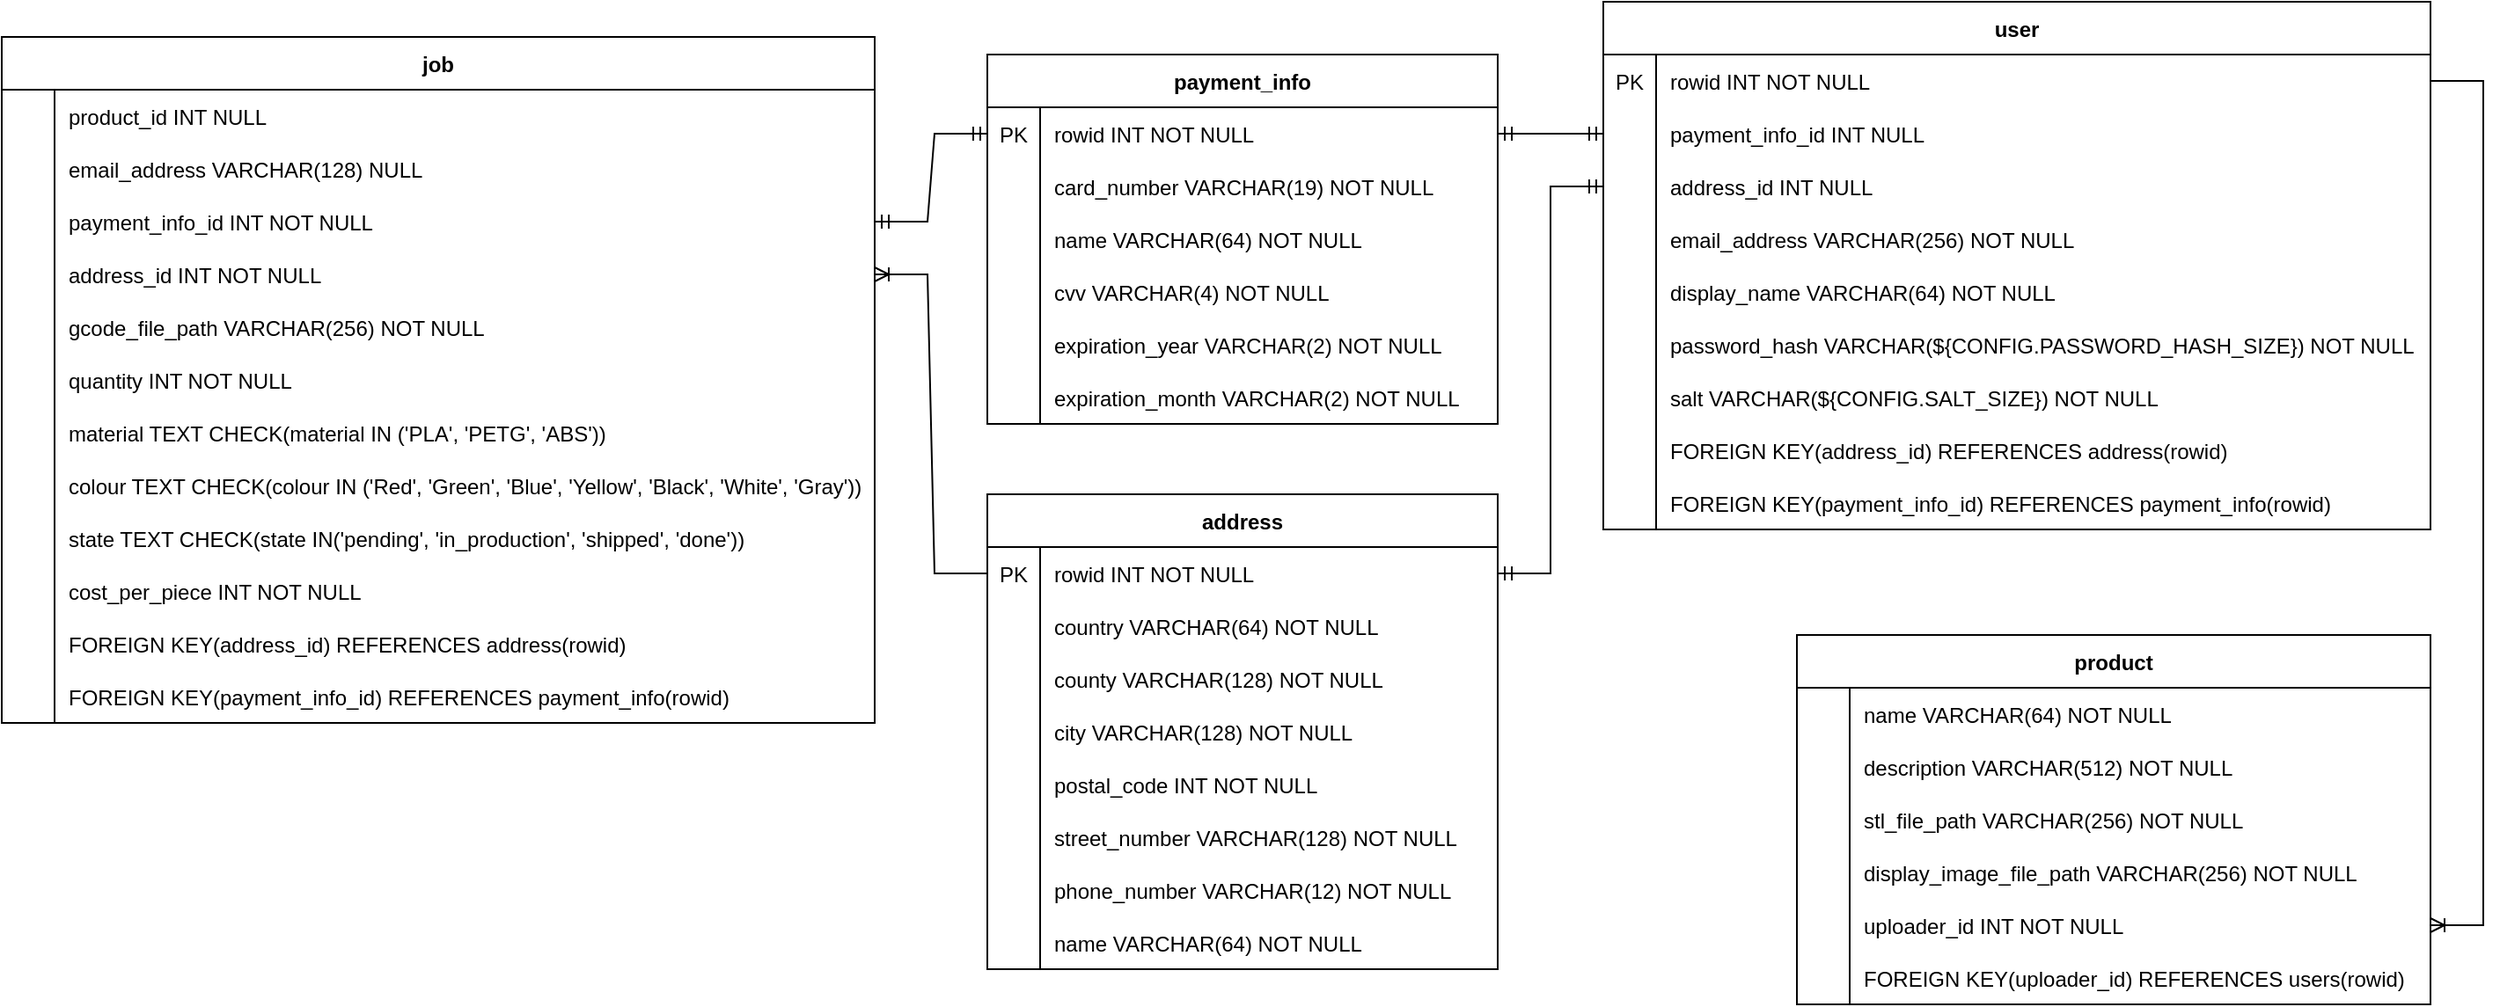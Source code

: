 <mxfile version="26.0.9">
  <diagram name="1 oldal" id="oyfIbU2hYzPGL2mr9Hoo">
    <mxGraphModel dx="2876" dy="1286" grid="1" gridSize="10" guides="1" tooltips="1" connect="1" arrows="1" fold="1" page="1" pageScale="1" pageWidth="827" pageHeight="1169" math="0" shadow="0">
      <root>
        <mxCell id="0" />
        <mxCell id="1" parent="0" />
        <mxCell id="06Ey875qlkuQHqhjMmRR-1" value="address" style="shape=table;startSize=30;container=1;collapsible=1;childLayout=tableLayout;fixedRows=1;rowLines=0;fontStyle=1;align=center;resizeLast=1;" vertex="1" parent="1">
          <mxGeometry x="390" y="640" width="290" height="270" as="geometry" />
        </mxCell>
        <mxCell id="06Ey875qlkuQHqhjMmRR-125" value="" style="shape=tableRow;horizontal=0;startSize=0;swimlaneHead=0;swimlaneBody=0;fillColor=none;collapsible=0;dropTarget=0;points=[[0,0.5],[1,0.5]];portConstraint=eastwest;strokeColor=inherit;top=0;left=0;right=0;bottom=0;" vertex="1" parent="06Ey875qlkuQHqhjMmRR-1">
          <mxGeometry y="30" width="290" height="30" as="geometry" />
        </mxCell>
        <mxCell id="06Ey875qlkuQHqhjMmRR-126" value="PK" style="shape=partialRectangle;overflow=hidden;connectable=0;fillColor=none;strokeColor=inherit;top=0;left=0;bottom=0;right=0;" vertex="1" parent="06Ey875qlkuQHqhjMmRR-125">
          <mxGeometry width="30" height="30" as="geometry">
            <mxRectangle width="30" height="30" as="alternateBounds" />
          </mxGeometry>
        </mxCell>
        <mxCell id="06Ey875qlkuQHqhjMmRR-127" value="rowid INT NOT NULL" style="shape=partialRectangle;overflow=hidden;connectable=0;fillColor=none;align=left;strokeColor=inherit;top=0;left=0;bottom=0;right=0;spacingLeft=6;" vertex="1" parent="06Ey875qlkuQHqhjMmRR-125">
          <mxGeometry x="30" width="260" height="30" as="geometry">
            <mxRectangle width="260" height="30" as="alternateBounds" />
          </mxGeometry>
        </mxCell>
        <mxCell id="06Ey875qlkuQHqhjMmRR-2" value="" style="shape=tableRow;horizontal=0;startSize=0;swimlaneHead=0;swimlaneBody=0;fillColor=none;collapsible=0;dropTarget=0;points=[[0,0.5],[1,0.5]];portConstraint=eastwest;strokeColor=inherit;top=0;left=0;right=0;bottom=0;" vertex="1" parent="06Ey875qlkuQHqhjMmRR-1">
          <mxGeometry y="60" width="290" height="30" as="geometry" />
        </mxCell>
        <mxCell id="06Ey875qlkuQHqhjMmRR-3" value="" style="shape=partialRectangle;overflow=hidden;connectable=0;fillColor=none;strokeColor=inherit;top=0;left=0;bottom=0;right=0;" vertex="1" parent="06Ey875qlkuQHqhjMmRR-2">
          <mxGeometry width="30" height="30" as="geometry">
            <mxRectangle width="30" height="30" as="alternateBounds" />
          </mxGeometry>
        </mxCell>
        <mxCell id="06Ey875qlkuQHqhjMmRR-4" value="country VARCHAR(64) NOT NULL" style="shape=partialRectangle;overflow=hidden;connectable=0;fillColor=none;align=left;strokeColor=inherit;top=0;left=0;bottom=0;right=0;spacingLeft=6;" vertex="1" parent="06Ey875qlkuQHqhjMmRR-2">
          <mxGeometry x="30" width="260" height="30" as="geometry">
            <mxRectangle width="260" height="30" as="alternateBounds" />
          </mxGeometry>
        </mxCell>
        <mxCell id="06Ey875qlkuQHqhjMmRR-5" value="" style="shape=tableRow;horizontal=0;startSize=0;swimlaneHead=0;swimlaneBody=0;fillColor=none;collapsible=0;dropTarget=0;points=[[0,0.5],[1,0.5]];portConstraint=eastwest;strokeColor=inherit;top=0;left=0;right=0;bottom=0;" vertex="1" parent="06Ey875qlkuQHqhjMmRR-1">
          <mxGeometry y="90" width="290" height="30" as="geometry" />
        </mxCell>
        <mxCell id="06Ey875qlkuQHqhjMmRR-6" value="" style="shape=partialRectangle;overflow=hidden;connectable=0;fillColor=none;strokeColor=inherit;top=0;left=0;bottom=0;right=0;" vertex="1" parent="06Ey875qlkuQHqhjMmRR-5">
          <mxGeometry width="30" height="30" as="geometry">
            <mxRectangle width="30" height="30" as="alternateBounds" />
          </mxGeometry>
        </mxCell>
        <mxCell id="06Ey875qlkuQHqhjMmRR-7" value="county VARCHAR(128) NOT NULL" style="shape=partialRectangle;overflow=hidden;connectable=0;fillColor=none;align=left;strokeColor=inherit;top=0;left=0;bottom=0;right=0;spacingLeft=6;" vertex="1" parent="06Ey875qlkuQHqhjMmRR-5">
          <mxGeometry x="30" width="260" height="30" as="geometry">
            <mxRectangle width="260" height="30" as="alternateBounds" />
          </mxGeometry>
        </mxCell>
        <mxCell id="06Ey875qlkuQHqhjMmRR-8" value="" style="shape=tableRow;horizontal=0;startSize=0;swimlaneHead=0;swimlaneBody=0;fillColor=none;collapsible=0;dropTarget=0;points=[[0,0.5],[1,0.5]];portConstraint=eastwest;strokeColor=inherit;top=0;left=0;right=0;bottom=0;" vertex="1" parent="06Ey875qlkuQHqhjMmRR-1">
          <mxGeometry y="120" width="290" height="30" as="geometry" />
        </mxCell>
        <mxCell id="06Ey875qlkuQHqhjMmRR-9" value="" style="shape=partialRectangle;overflow=hidden;connectable=0;fillColor=none;strokeColor=inherit;top=0;left=0;bottom=0;right=0;" vertex="1" parent="06Ey875qlkuQHqhjMmRR-8">
          <mxGeometry width="30" height="30" as="geometry">
            <mxRectangle width="30" height="30" as="alternateBounds" />
          </mxGeometry>
        </mxCell>
        <mxCell id="06Ey875qlkuQHqhjMmRR-10" value="city VARCHAR(128) NOT NULL" style="shape=partialRectangle;overflow=hidden;connectable=0;fillColor=none;align=left;strokeColor=inherit;top=0;left=0;bottom=0;right=0;spacingLeft=6;" vertex="1" parent="06Ey875qlkuQHqhjMmRR-8">
          <mxGeometry x="30" width="260" height="30" as="geometry">
            <mxRectangle width="260" height="30" as="alternateBounds" />
          </mxGeometry>
        </mxCell>
        <mxCell id="06Ey875qlkuQHqhjMmRR-11" value="" style="shape=tableRow;horizontal=0;startSize=0;swimlaneHead=0;swimlaneBody=0;fillColor=none;collapsible=0;dropTarget=0;points=[[0,0.5],[1,0.5]];portConstraint=eastwest;strokeColor=inherit;top=0;left=0;right=0;bottom=0;" vertex="1" parent="06Ey875qlkuQHqhjMmRR-1">
          <mxGeometry y="150" width="290" height="30" as="geometry" />
        </mxCell>
        <mxCell id="06Ey875qlkuQHqhjMmRR-12" value="" style="shape=partialRectangle;overflow=hidden;connectable=0;fillColor=none;strokeColor=inherit;top=0;left=0;bottom=0;right=0;" vertex="1" parent="06Ey875qlkuQHqhjMmRR-11">
          <mxGeometry width="30" height="30" as="geometry">
            <mxRectangle width="30" height="30" as="alternateBounds" />
          </mxGeometry>
        </mxCell>
        <mxCell id="06Ey875qlkuQHqhjMmRR-13" value="postal_code INT NOT NULL" style="shape=partialRectangle;overflow=hidden;connectable=0;fillColor=none;align=left;strokeColor=inherit;top=0;left=0;bottom=0;right=0;spacingLeft=6;" vertex="1" parent="06Ey875qlkuQHqhjMmRR-11">
          <mxGeometry x="30" width="260" height="30" as="geometry">
            <mxRectangle width="260" height="30" as="alternateBounds" />
          </mxGeometry>
        </mxCell>
        <mxCell id="06Ey875qlkuQHqhjMmRR-14" value="" style="shape=tableRow;horizontal=0;startSize=0;swimlaneHead=0;swimlaneBody=0;fillColor=none;collapsible=0;dropTarget=0;points=[[0,0.5],[1,0.5]];portConstraint=eastwest;strokeColor=inherit;top=0;left=0;right=0;bottom=0;" vertex="1" parent="06Ey875qlkuQHqhjMmRR-1">
          <mxGeometry y="180" width="290" height="30" as="geometry" />
        </mxCell>
        <mxCell id="06Ey875qlkuQHqhjMmRR-15" value="" style="shape=partialRectangle;overflow=hidden;connectable=0;fillColor=none;strokeColor=inherit;top=0;left=0;bottom=0;right=0;" vertex="1" parent="06Ey875qlkuQHqhjMmRR-14">
          <mxGeometry width="30" height="30" as="geometry">
            <mxRectangle width="30" height="30" as="alternateBounds" />
          </mxGeometry>
        </mxCell>
        <mxCell id="06Ey875qlkuQHqhjMmRR-16" value="street_number VARCHAR(128) NOT NULL" style="shape=partialRectangle;overflow=hidden;connectable=0;fillColor=none;align=left;strokeColor=inherit;top=0;left=0;bottom=0;right=0;spacingLeft=6;" vertex="1" parent="06Ey875qlkuQHqhjMmRR-14">
          <mxGeometry x="30" width="260" height="30" as="geometry">
            <mxRectangle width="260" height="30" as="alternateBounds" />
          </mxGeometry>
        </mxCell>
        <mxCell id="06Ey875qlkuQHqhjMmRR-17" value="" style="shape=tableRow;horizontal=0;startSize=0;swimlaneHead=0;swimlaneBody=0;fillColor=none;collapsible=0;dropTarget=0;points=[[0,0.5],[1,0.5]];portConstraint=eastwest;strokeColor=inherit;top=0;left=0;right=0;bottom=0;" vertex="1" parent="06Ey875qlkuQHqhjMmRR-1">
          <mxGeometry y="210" width="290" height="30" as="geometry" />
        </mxCell>
        <mxCell id="06Ey875qlkuQHqhjMmRR-18" value="" style="shape=partialRectangle;overflow=hidden;connectable=0;fillColor=none;strokeColor=inherit;top=0;left=0;bottom=0;right=0;" vertex="1" parent="06Ey875qlkuQHqhjMmRR-17">
          <mxGeometry width="30" height="30" as="geometry">
            <mxRectangle width="30" height="30" as="alternateBounds" />
          </mxGeometry>
        </mxCell>
        <mxCell id="06Ey875qlkuQHqhjMmRR-19" value="phone_number VARCHAR(12) NOT NULL" style="shape=partialRectangle;overflow=hidden;connectable=0;fillColor=none;align=left;strokeColor=inherit;top=0;left=0;bottom=0;right=0;spacingLeft=6;" vertex="1" parent="06Ey875qlkuQHqhjMmRR-17">
          <mxGeometry x="30" width="260" height="30" as="geometry">
            <mxRectangle width="260" height="30" as="alternateBounds" />
          </mxGeometry>
        </mxCell>
        <mxCell id="06Ey875qlkuQHqhjMmRR-20" value="" style="shape=tableRow;horizontal=0;startSize=0;swimlaneHead=0;swimlaneBody=0;fillColor=none;collapsible=0;dropTarget=0;points=[[0,0.5],[1,0.5]];portConstraint=eastwest;strokeColor=inherit;top=0;left=0;right=0;bottom=0;" vertex="1" parent="06Ey875qlkuQHqhjMmRR-1">
          <mxGeometry y="240" width="290" height="30" as="geometry" />
        </mxCell>
        <mxCell id="06Ey875qlkuQHqhjMmRR-21" value="" style="shape=partialRectangle;overflow=hidden;connectable=0;fillColor=none;strokeColor=inherit;top=0;left=0;bottom=0;right=0;" vertex="1" parent="06Ey875qlkuQHqhjMmRR-20">
          <mxGeometry width="30" height="30" as="geometry">
            <mxRectangle width="30" height="30" as="alternateBounds" />
          </mxGeometry>
        </mxCell>
        <mxCell id="06Ey875qlkuQHqhjMmRR-22" value="name VARCHAR(64) NOT NULL" style="shape=partialRectangle;overflow=hidden;connectable=0;fillColor=none;align=left;strokeColor=inherit;top=0;left=0;bottom=0;right=0;spacingLeft=6;" vertex="1" parent="06Ey875qlkuQHqhjMmRR-20">
          <mxGeometry x="30" width="260" height="30" as="geometry">
            <mxRectangle width="260" height="30" as="alternateBounds" />
          </mxGeometry>
        </mxCell>
        <mxCell id="06Ey875qlkuQHqhjMmRR-23" value="payment_info" style="shape=table;startSize=30;container=1;collapsible=1;childLayout=tableLayout;fixedRows=1;rowLines=0;fontStyle=1;align=center;resizeLast=1;" vertex="1" parent="1">
          <mxGeometry x="390" y="390" width="290" height="210" as="geometry" />
        </mxCell>
        <mxCell id="06Ey875qlkuQHqhjMmRR-131" value="" style="shape=tableRow;horizontal=0;startSize=0;swimlaneHead=0;swimlaneBody=0;fillColor=none;collapsible=0;dropTarget=0;points=[[0,0.5],[1,0.5]];portConstraint=eastwest;strokeColor=inherit;top=0;left=0;right=0;bottom=0;" vertex="1" parent="06Ey875qlkuQHqhjMmRR-23">
          <mxGeometry y="30" width="290" height="30" as="geometry" />
        </mxCell>
        <mxCell id="06Ey875qlkuQHqhjMmRR-132" value="PK" style="shape=partialRectangle;overflow=hidden;connectable=0;fillColor=none;strokeColor=inherit;top=0;left=0;bottom=0;right=0;" vertex="1" parent="06Ey875qlkuQHqhjMmRR-131">
          <mxGeometry width="30" height="30" as="geometry">
            <mxRectangle width="30" height="30" as="alternateBounds" />
          </mxGeometry>
        </mxCell>
        <mxCell id="06Ey875qlkuQHqhjMmRR-133" value="rowid INT NOT NULL" style="shape=partialRectangle;overflow=hidden;connectable=0;fillColor=none;align=left;strokeColor=inherit;top=0;left=0;bottom=0;right=0;spacingLeft=6;" vertex="1" parent="06Ey875qlkuQHqhjMmRR-131">
          <mxGeometry x="30" width="260" height="30" as="geometry">
            <mxRectangle width="260" height="30" as="alternateBounds" />
          </mxGeometry>
        </mxCell>
        <mxCell id="06Ey875qlkuQHqhjMmRR-24" value="" style="shape=tableRow;horizontal=0;startSize=0;swimlaneHead=0;swimlaneBody=0;fillColor=none;collapsible=0;dropTarget=0;points=[[0,0.5],[1,0.5]];portConstraint=eastwest;strokeColor=inherit;top=0;left=0;right=0;bottom=0;" vertex="1" parent="06Ey875qlkuQHqhjMmRR-23">
          <mxGeometry y="60" width="290" height="30" as="geometry" />
        </mxCell>
        <mxCell id="06Ey875qlkuQHqhjMmRR-25" value="" style="shape=partialRectangle;overflow=hidden;connectable=0;fillColor=none;strokeColor=inherit;top=0;left=0;bottom=0;right=0;" vertex="1" parent="06Ey875qlkuQHqhjMmRR-24">
          <mxGeometry width="30" height="30" as="geometry">
            <mxRectangle width="30" height="30" as="alternateBounds" />
          </mxGeometry>
        </mxCell>
        <mxCell id="06Ey875qlkuQHqhjMmRR-26" value="card_number VARCHAR(19) NOT NULL" style="shape=partialRectangle;overflow=hidden;connectable=0;fillColor=none;align=left;strokeColor=inherit;top=0;left=0;bottom=0;right=0;spacingLeft=6;" vertex="1" parent="06Ey875qlkuQHqhjMmRR-24">
          <mxGeometry x="30" width="260" height="30" as="geometry">
            <mxRectangle width="260" height="30" as="alternateBounds" />
          </mxGeometry>
        </mxCell>
        <mxCell id="06Ey875qlkuQHqhjMmRR-27" value="" style="shape=tableRow;horizontal=0;startSize=0;swimlaneHead=0;swimlaneBody=0;fillColor=none;collapsible=0;dropTarget=0;points=[[0,0.5],[1,0.5]];portConstraint=eastwest;strokeColor=inherit;top=0;left=0;right=0;bottom=0;" vertex="1" parent="06Ey875qlkuQHqhjMmRR-23">
          <mxGeometry y="90" width="290" height="30" as="geometry" />
        </mxCell>
        <mxCell id="06Ey875qlkuQHqhjMmRR-28" value="" style="shape=partialRectangle;overflow=hidden;connectable=0;fillColor=none;strokeColor=inherit;top=0;left=0;bottom=0;right=0;" vertex="1" parent="06Ey875qlkuQHqhjMmRR-27">
          <mxGeometry width="30" height="30" as="geometry">
            <mxRectangle width="30" height="30" as="alternateBounds" />
          </mxGeometry>
        </mxCell>
        <mxCell id="06Ey875qlkuQHqhjMmRR-29" value="name VARCHAR(64) NOT NULL" style="shape=partialRectangle;overflow=hidden;connectable=0;fillColor=none;align=left;strokeColor=inherit;top=0;left=0;bottom=0;right=0;spacingLeft=6;" vertex="1" parent="06Ey875qlkuQHqhjMmRR-27">
          <mxGeometry x="30" width="260" height="30" as="geometry">
            <mxRectangle width="260" height="30" as="alternateBounds" />
          </mxGeometry>
        </mxCell>
        <mxCell id="06Ey875qlkuQHqhjMmRR-30" value="" style="shape=tableRow;horizontal=0;startSize=0;swimlaneHead=0;swimlaneBody=0;fillColor=none;collapsible=0;dropTarget=0;points=[[0,0.5],[1,0.5]];portConstraint=eastwest;strokeColor=inherit;top=0;left=0;right=0;bottom=0;" vertex="1" parent="06Ey875qlkuQHqhjMmRR-23">
          <mxGeometry y="120" width="290" height="30" as="geometry" />
        </mxCell>
        <mxCell id="06Ey875qlkuQHqhjMmRR-31" value="" style="shape=partialRectangle;overflow=hidden;connectable=0;fillColor=none;strokeColor=inherit;top=0;left=0;bottom=0;right=0;" vertex="1" parent="06Ey875qlkuQHqhjMmRR-30">
          <mxGeometry width="30" height="30" as="geometry">
            <mxRectangle width="30" height="30" as="alternateBounds" />
          </mxGeometry>
        </mxCell>
        <mxCell id="06Ey875qlkuQHqhjMmRR-32" value="cvv VARCHAR(4) NOT NULL" style="shape=partialRectangle;overflow=hidden;connectable=0;fillColor=none;align=left;strokeColor=inherit;top=0;left=0;bottom=0;right=0;spacingLeft=6;" vertex="1" parent="06Ey875qlkuQHqhjMmRR-30">
          <mxGeometry x="30" width="260" height="30" as="geometry">
            <mxRectangle width="260" height="30" as="alternateBounds" />
          </mxGeometry>
        </mxCell>
        <mxCell id="06Ey875qlkuQHqhjMmRR-33" value="" style="shape=tableRow;horizontal=0;startSize=0;swimlaneHead=0;swimlaneBody=0;fillColor=none;collapsible=0;dropTarget=0;points=[[0,0.5],[1,0.5]];portConstraint=eastwest;strokeColor=inherit;top=0;left=0;right=0;bottom=0;" vertex="1" parent="06Ey875qlkuQHqhjMmRR-23">
          <mxGeometry y="150" width="290" height="30" as="geometry" />
        </mxCell>
        <mxCell id="06Ey875qlkuQHqhjMmRR-34" value="" style="shape=partialRectangle;overflow=hidden;connectable=0;fillColor=none;strokeColor=inherit;top=0;left=0;bottom=0;right=0;" vertex="1" parent="06Ey875qlkuQHqhjMmRR-33">
          <mxGeometry width="30" height="30" as="geometry">
            <mxRectangle width="30" height="30" as="alternateBounds" />
          </mxGeometry>
        </mxCell>
        <mxCell id="06Ey875qlkuQHqhjMmRR-35" value="expiration_year VARCHAR(2) NOT NULL" style="shape=partialRectangle;overflow=hidden;connectable=0;fillColor=none;align=left;strokeColor=inherit;top=0;left=0;bottom=0;right=0;spacingLeft=6;" vertex="1" parent="06Ey875qlkuQHqhjMmRR-33">
          <mxGeometry x="30" width="260" height="30" as="geometry">
            <mxRectangle width="260" height="30" as="alternateBounds" />
          </mxGeometry>
        </mxCell>
        <mxCell id="06Ey875qlkuQHqhjMmRR-36" value="" style="shape=tableRow;horizontal=0;startSize=0;swimlaneHead=0;swimlaneBody=0;fillColor=none;collapsible=0;dropTarget=0;points=[[0,0.5],[1,0.5]];portConstraint=eastwest;strokeColor=inherit;top=0;left=0;right=0;bottom=0;" vertex="1" parent="06Ey875qlkuQHqhjMmRR-23">
          <mxGeometry y="180" width="290" height="30" as="geometry" />
        </mxCell>
        <mxCell id="06Ey875qlkuQHqhjMmRR-37" value="" style="shape=partialRectangle;overflow=hidden;connectable=0;fillColor=none;strokeColor=inherit;top=0;left=0;bottom=0;right=0;" vertex="1" parent="06Ey875qlkuQHqhjMmRR-36">
          <mxGeometry width="30" height="30" as="geometry">
            <mxRectangle width="30" height="30" as="alternateBounds" />
          </mxGeometry>
        </mxCell>
        <mxCell id="06Ey875qlkuQHqhjMmRR-38" value="expiration_month VARCHAR(2) NOT NULL" style="shape=partialRectangle;overflow=hidden;connectable=0;fillColor=none;align=left;strokeColor=inherit;top=0;left=0;bottom=0;right=0;spacingLeft=6;" vertex="1" parent="06Ey875qlkuQHqhjMmRR-36">
          <mxGeometry x="30" width="260" height="30" as="geometry">
            <mxRectangle width="260" height="30" as="alternateBounds" />
          </mxGeometry>
        </mxCell>
        <mxCell id="06Ey875qlkuQHqhjMmRR-39" value="job" style="shape=table;startSize=30;container=1;collapsible=1;childLayout=tableLayout;fixedRows=1;rowLines=0;fontStyle=1;align=center;resizeLast=1;" vertex="1" parent="1">
          <mxGeometry x="-170" y="380" width="496" height="390" as="geometry" />
        </mxCell>
        <mxCell id="06Ey875qlkuQHqhjMmRR-40" value="" style="shape=tableRow;horizontal=0;startSize=0;swimlaneHead=0;swimlaneBody=0;fillColor=none;collapsible=0;dropTarget=0;points=[[0,0.5],[1,0.5]];portConstraint=eastwest;strokeColor=inherit;top=0;left=0;right=0;bottom=0;" vertex="1" parent="06Ey875qlkuQHqhjMmRR-39">
          <mxGeometry y="30" width="496" height="30" as="geometry" />
        </mxCell>
        <mxCell id="06Ey875qlkuQHqhjMmRR-41" value="" style="shape=partialRectangle;overflow=hidden;connectable=0;fillColor=none;strokeColor=inherit;top=0;left=0;bottom=0;right=0;" vertex="1" parent="06Ey875qlkuQHqhjMmRR-40">
          <mxGeometry width="30" height="30" as="geometry">
            <mxRectangle width="30" height="30" as="alternateBounds" />
          </mxGeometry>
        </mxCell>
        <mxCell id="06Ey875qlkuQHqhjMmRR-42" value="product_id INT NULL" style="shape=partialRectangle;overflow=hidden;connectable=0;fillColor=none;align=left;strokeColor=inherit;top=0;left=0;bottom=0;right=0;spacingLeft=6;" vertex="1" parent="06Ey875qlkuQHqhjMmRR-40">
          <mxGeometry x="30" width="466" height="30" as="geometry">
            <mxRectangle width="466" height="30" as="alternateBounds" />
          </mxGeometry>
        </mxCell>
        <mxCell id="06Ey875qlkuQHqhjMmRR-43" value="" style="shape=tableRow;horizontal=0;startSize=0;swimlaneHead=0;swimlaneBody=0;fillColor=none;collapsible=0;dropTarget=0;points=[[0,0.5],[1,0.5]];portConstraint=eastwest;strokeColor=inherit;top=0;left=0;right=0;bottom=0;" vertex="1" parent="06Ey875qlkuQHqhjMmRR-39">
          <mxGeometry y="60" width="496" height="30" as="geometry" />
        </mxCell>
        <mxCell id="06Ey875qlkuQHqhjMmRR-44" value="" style="shape=partialRectangle;overflow=hidden;connectable=0;fillColor=none;strokeColor=inherit;top=0;left=0;bottom=0;right=0;" vertex="1" parent="06Ey875qlkuQHqhjMmRR-43">
          <mxGeometry width="30" height="30" as="geometry">
            <mxRectangle width="30" height="30" as="alternateBounds" />
          </mxGeometry>
        </mxCell>
        <mxCell id="06Ey875qlkuQHqhjMmRR-45" value="email_address VARCHAR(128) NULL" style="shape=partialRectangle;overflow=hidden;connectable=0;fillColor=none;align=left;strokeColor=inherit;top=0;left=0;bottom=0;right=0;spacingLeft=6;" vertex="1" parent="06Ey875qlkuQHqhjMmRR-43">
          <mxGeometry x="30" width="466" height="30" as="geometry">
            <mxRectangle width="466" height="30" as="alternateBounds" />
          </mxGeometry>
        </mxCell>
        <mxCell id="06Ey875qlkuQHqhjMmRR-46" value="" style="shape=tableRow;horizontal=0;startSize=0;swimlaneHead=0;swimlaneBody=0;fillColor=none;collapsible=0;dropTarget=0;points=[[0,0.5],[1,0.5]];portConstraint=eastwest;strokeColor=inherit;top=0;left=0;right=0;bottom=0;" vertex="1" parent="06Ey875qlkuQHqhjMmRR-39">
          <mxGeometry y="90" width="496" height="30" as="geometry" />
        </mxCell>
        <mxCell id="06Ey875qlkuQHqhjMmRR-47" value="" style="shape=partialRectangle;overflow=hidden;connectable=0;fillColor=none;strokeColor=inherit;top=0;left=0;bottom=0;right=0;" vertex="1" parent="06Ey875qlkuQHqhjMmRR-46">
          <mxGeometry width="30" height="30" as="geometry">
            <mxRectangle width="30" height="30" as="alternateBounds" />
          </mxGeometry>
        </mxCell>
        <mxCell id="06Ey875qlkuQHqhjMmRR-48" value="payment_info_id INT NOT NULL" style="shape=partialRectangle;overflow=hidden;connectable=0;fillColor=none;align=left;strokeColor=inherit;top=0;left=0;bottom=0;right=0;spacingLeft=6;" vertex="1" parent="06Ey875qlkuQHqhjMmRR-46">
          <mxGeometry x="30" width="466" height="30" as="geometry">
            <mxRectangle width="466" height="30" as="alternateBounds" />
          </mxGeometry>
        </mxCell>
        <mxCell id="06Ey875qlkuQHqhjMmRR-49" value="" style="shape=tableRow;horizontal=0;startSize=0;swimlaneHead=0;swimlaneBody=0;fillColor=none;collapsible=0;dropTarget=0;points=[[0,0.5],[1,0.5]];portConstraint=eastwest;strokeColor=inherit;top=0;left=0;right=0;bottom=0;" vertex="1" parent="06Ey875qlkuQHqhjMmRR-39">
          <mxGeometry y="120" width="496" height="30" as="geometry" />
        </mxCell>
        <mxCell id="06Ey875qlkuQHqhjMmRR-50" value="" style="shape=partialRectangle;overflow=hidden;connectable=0;fillColor=none;strokeColor=inherit;top=0;left=0;bottom=0;right=0;" vertex="1" parent="06Ey875qlkuQHqhjMmRR-49">
          <mxGeometry width="30" height="30" as="geometry">
            <mxRectangle width="30" height="30" as="alternateBounds" />
          </mxGeometry>
        </mxCell>
        <mxCell id="06Ey875qlkuQHqhjMmRR-51" value="address_id INT NOT NULL" style="shape=partialRectangle;overflow=hidden;connectable=0;fillColor=none;align=left;strokeColor=inherit;top=0;left=0;bottom=0;right=0;spacingLeft=6;" vertex="1" parent="06Ey875qlkuQHqhjMmRR-49">
          <mxGeometry x="30" width="466" height="30" as="geometry">
            <mxRectangle width="466" height="30" as="alternateBounds" />
          </mxGeometry>
        </mxCell>
        <mxCell id="06Ey875qlkuQHqhjMmRR-52" value="" style="shape=tableRow;horizontal=0;startSize=0;swimlaneHead=0;swimlaneBody=0;fillColor=none;collapsible=0;dropTarget=0;points=[[0,0.5],[1,0.5]];portConstraint=eastwest;strokeColor=inherit;top=0;left=0;right=0;bottom=0;" vertex="1" parent="06Ey875qlkuQHqhjMmRR-39">
          <mxGeometry y="150" width="496" height="30" as="geometry" />
        </mxCell>
        <mxCell id="06Ey875qlkuQHqhjMmRR-53" value="" style="shape=partialRectangle;overflow=hidden;connectable=0;fillColor=none;strokeColor=inherit;top=0;left=0;bottom=0;right=0;" vertex="1" parent="06Ey875qlkuQHqhjMmRR-52">
          <mxGeometry width="30" height="30" as="geometry">
            <mxRectangle width="30" height="30" as="alternateBounds" />
          </mxGeometry>
        </mxCell>
        <mxCell id="06Ey875qlkuQHqhjMmRR-54" value="gcode_file_path VARCHAR(256) NOT NULL" style="shape=partialRectangle;overflow=hidden;connectable=0;fillColor=none;align=left;strokeColor=inherit;top=0;left=0;bottom=0;right=0;spacingLeft=6;" vertex="1" parent="06Ey875qlkuQHqhjMmRR-52">
          <mxGeometry x="30" width="466" height="30" as="geometry">
            <mxRectangle width="466" height="30" as="alternateBounds" />
          </mxGeometry>
        </mxCell>
        <mxCell id="06Ey875qlkuQHqhjMmRR-55" value="" style="shape=tableRow;horizontal=0;startSize=0;swimlaneHead=0;swimlaneBody=0;fillColor=none;collapsible=0;dropTarget=0;points=[[0,0.5],[1,0.5]];portConstraint=eastwest;strokeColor=inherit;top=0;left=0;right=0;bottom=0;" vertex="1" parent="06Ey875qlkuQHqhjMmRR-39">
          <mxGeometry y="180" width="496" height="30" as="geometry" />
        </mxCell>
        <mxCell id="06Ey875qlkuQHqhjMmRR-56" value="" style="shape=partialRectangle;overflow=hidden;connectable=0;fillColor=none;strokeColor=inherit;top=0;left=0;bottom=0;right=0;" vertex="1" parent="06Ey875qlkuQHqhjMmRR-55">
          <mxGeometry width="30" height="30" as="geometry">
            <mxRectangle width="30" height="30" as="alternateBounds" />
          </mxGeometry>
        </mxCell>
        <mxCell id="06Ey875qlkuQHqhjMmRR-57" value="quantity INT NOT NULL" style="shape=partialRectangle;overflow=hidden;connectable=0;fillColor=none;align=left;strokeColor=inherit;top=0;left=0;bottom=0;right=0;spacingLeft=6;" vertex="1" parent="06Ey875qlkuQHqhjMmRR-55">
          <mxGeometry x="30" width="466" height="30" as="geometry">
            <mxRectangle width="466" height="30" as="alternateBounds" />
          </mxGeometry>
        </mxCell>
        <mxCell id="06Ey875qlkuQHqhjMmRR-58" value="" style="shape=tableRow;horizontal=0;startSize=0;swimlaneHead=0;swimlaneBody=0;fillColor=none;collapsible=0;dropTarget=0;points=[[0,0.5],[1,0.5]];portConstraint=eastwest;strokeColor=inherit;top=0;left=0;right=0;bottom=0;" vertex="1" parent="06Ey875qlkuQHqhjMmRR-39">
          <mxGeometry y="210" width="496" height="30" as="geometry" />
        </mxCell>
        <mxCell id="06Ey875qlkuQHqhjMmRR-59" value="" style="shape=partialRectangle;overflow=hidden;connectable=0;fillColor=none;strokeColor=inherit;top=0;left=0;bottom=0;right=0;" vertex="1" parent="06Ey875qlkuQHqhjMmRR-58">
          <mxGeometry width="30" height="30" as="geometry">
            <mxRectangle width="30" height="30" as="alternateBounds" />
          </mxGeometry>
        </mxCell>
        <mxCell id="06Ey875qlkuQHqhjMmRR-60" value="material TEXT CHECK(material IN (&#39;PLA&#39;, &#39;PETG&#39;, &#39;ABS&#39;))" style="shape=partialRectangle;overflow=hidden;connectable=0;fillColor=none;align=left;strokeColor=inherit;top=0;left=0;bottom=0;right=0;spacingLeft=6;" vertex="1" parent="06Ey875qlkuQHqhjMmRR-58">
          <mxGeometry x="30" width="466" height="30" as="geometry">
            <mxRectangle width="466" height="30" as="alternateBounds" />
          </mxGeometry>
        </mxCell>
        <mxCell id="06Ey875qlkuQHqhjMmRR-61" value="" style="shape=tableRow;horizontal=0;startSize=0;swimlaneHead=0;swimlaneBody=0;fillColor=none;collapsible=0;dropTarget=0;points=[[0,0.5],[1,0.5]];portConstraint=eastwest;strokeColor=inherit;top=0;left=0;right=0;bottom=0;" vertex="1" parent="06Ey875qlkuQHqhjMmRR-39">
          <mxGeometry y="240" width="496" height="30" as="geometry" />
        </mxCell>
        <mxCell id="06Ey875qlkuQHqhjMmRR-62" value="" style="shape=partialRectangle;overflow=hidden;connectable=0;fillColor=none;strokeColor=inherit;top=0;left=0;bottom=0;right=0;" vertex="1" parent="06Ey875qlkuQHqhjMmRR-61">
          <mxGeometry width="30" height="30" as="geometry">
            <mxRectangle width="30" height="30" as="alternateBounds" />
          </mxGeometry>
        </mxCell>
        <mxCell id="06Ey875qlkuQHqhjMmRR-63" value="colour TEXT CHECK(colour IN (&#39;Red&#39;, &#39;Green&#39;, &#39;Blue&#39;, &#39;Yellow&#39;, &#39;Black&#39;, &#39;White&#39;, &#39;Gray&#39;))" style="shape=partialRectangle;overflow=hidden;connectable=0;fillColor=none;align=left;strokeColor=inherit;top=0;left=0;bottom=0;right=0;spacingLeft=6;" vertex="1" parent="06Ey875qlkuQHqhjMmRR-61">
          <mxGeometry x="30" width="466" height="30" as="geometry">
            <mxRectangle width="466" height="30" as="alternateBounds" />
          </mxGeometry>
        </mxCell>
        <mxCell id="06Ey875qlkuQHqhjMmRR-64" value="" style="shape=tableRow;horizontal=0;startSize=0;swimlaneHead=0;swimlaneBody=0;fillColor=none;collapsible=0;dropTarget=0;points=[[0,0.5],[1,0.5]];portConstraint=eastwest;strokeColor=inherit;top=0;left=0;right=0;bottom=0;" vertex="1" parent="06Ey875qlkuQHqhjMmRR-39">
          <mxGeometry y="270" width="496" height="30" as="geometry" />
        </mxCell>
        <mxCell id="06Ey875qlkuQHqhjMmRR-65" value="" style="shape=partialRectangle;overflow=hidden;connectable=0;fillColor=none;strokeColor=inherit;top=0;left=0;bottom=0;right=0;" vertex="1" parent="06Ey875qlkuQHqhjMmRR-64">
          <mxGeometry width="30" height="30" as="geometry">
            <mxRectangle width="30" height="30" as="alternateBounds" />
          </mxGeometry>
        </mxCell>
        <mxCell id="06Ey875qlkuQHqhjMmRR-66" value="state TEXT CHECK(state IN(&#39;pending&#39;, &#39;in_production&#39;, &#39;shipped&#39;, &#39;done&#39;))" style="shape=partialRectangle;overflow=hidden;connectable=0;fillColor=none;align=left;strokeColor=inherit;top=0;left=0;bottom=0;right=0;spacingLeft=6;" vertex="1" parent="06Ey875qlkuQHqhjMmRR-64">
          <mxGeometry x="30" width="466" height="30" as="geometry">
            <mxRectangle width="466" height="30" as="alternateBounds" />
          </mxGeometry>
        </mxCell>
        <mxCell id="06Ey875qlkuQHqhjMmRR-67" value="" style="shape=tableRow;horizontal=0;startSize=0;swimlaneHead=0;swimlaneBody=0;fillColor=none;collapsible=0;dropTarget=0;points=[[0,0.5],[1,0.5]];portConstraint=eastwest;strokeColor=inherit;top=0;left=0;right=0;bottom=0;" vertex="1" parent="06Ey875qlkuQHqhjMmRR-39">
          <mxGeometry y="300" width="496" height="30" as="geometry" />
        </mxCell>
        <mxCell id="06Ey875qlkuQHqhjMmRR-68" value="" style="shape=partialRectangle;overflow=hidden;connectable=0;fillColor=none;strokeColor=inherit;top=0;left=0;bottom=0;right=0;" vertex="1" parent="06Ey875qlkuQHqhjMmRR-67">
          <mxGeometry width="30" height="30" as="geometry">
            <mxRectangle width="30" height="30" as="alternateBounds" />
          </mxGeometry>
        </mxCell>
        <mxCell id="06Ey875qlkuQHqhjMmRR-69" value="cost_per_piece INT NOT NULL" style="shape=partialRectangle;overflow=hidden;connectable=0;fillColor=none;align=left;strokeColor=inherit;top=0;left=0;bottom=0;right=0;spacingLeft=6;" vertex="1" parent="06Ey875qlkuQHqhjMmRR-67">
          <mxGeometry x="30" width="466" height="30" as="geometry">
            <mxRectangle width="466" height="30" as="alternateBounds" />
          </mxGeometry>
        </mxCell>
        <mxCell id="06Ey875qlkuQHqhjMmRR-70" value="" style="shape=tableRow;horizontal=0;startSize=0;swimlaneHead=0;swimlaneBody=0;fillColor=none;collapsible=0;dropTarget=0;points=[[0,0.5],[1,0.5]];portConstraint=eastwest;strokeColor=inherit;top=0;left=0;right=0;bottom=0;" vertex="1" parent="06Ey875qlkuQHqhjMmRR-39">
          <mxGeometry y="330" width="496" height="30" as="geometry" />
        </mxCell>
        <mxCell id="06Ey875qlkuQHqhjMmRR-71" value="" style="shape=partialRectangle;overflow=hidden;connectable=0;fillColor=none;strokeColor=inherit;top=0;left=0;bottom=0;right=0;" vertex="1" parent="06Ey875qlkuQHqhjMmRR-70">
          <mxGeometry width="30" height="30" as="geometry">
            <mxRectangle width="30" height="30" as="alternateBounds" />
          </mxGeometry>
        </mxCell>
        <mxCell id="06Ey875qlkuQHqhjMmRR-72" value="FOREIGN KEY(address_id) REFERENCES address(rowid)" style="shape=partialRectangle;overflow=hidden;connectable=0;fillColor=none;align=left;strokeColor=inherit;top=0;left=0;bottom=0;right=0;spacingLeft=6;" vertex="1" parent="06Ey875qlkuQHqhjMmRR-70">
          <mxGeometry x="30" width="466" height="30" as="geometry">
            <mxRectangle width="466" height="30" as="alternateBounds" />
          </mxGeometry>
        </mxCell>
        <mxCell id="06Ey875qlkuQHqhjMmRR-73" value="" style="shape=tableRow;horizontal=0;startSize=0;swimlaneHead=0;swimlaneBody=0;fillColor=none;collapsible=0;dropTarget=0;points=[[0,0.5],[1,0.5]];portConstraint=eastwest;strokeColor=inherit;top=0;left=0;right=0;bottom=0;" vertex="1" parent="06Ey875qlkuQHqhjMmRR-39">
          <mxGeometry y="360" width="496" height="30" as="geometry" />
        </mxCell>
        <mxCell id="06Ey875qlkuQHqhjMmRR-74" value="" style="shape=partialRectangle;overflow=hidden;connectable=0;fillColor=none;strokeColor=inherit;top=0;left=0;bottom=0;right=0;" vertex="1" parent="06Ey875qlkuQHqhjMmRR-73">
          <mxGeometry width="30" height="30" as="geometry">
            <mxRectangle width="30" height="30" as="alternateBounds" />
          </mxGeometry>
        </mxCell>
        <mxCell id="06Ey875qlkuQHqhjMmRR-75" value="FOREIGN KEY(payment_info_id) REFERENCES payment_info(rowid)" style="shape=partialRectangle;overflow=hidden;connectable=0;fillColor=none;align=left;strokeColor=inherit;top=0;left=0;bottom=0;right=0;spacingLeft=6;" vertex="1" parent="06Ey875qlkuQHqhjMmRR-73">
          <mxGeometry x="30" width="466" height="30" as="geometry">
            <mxRectangle width="466" height="30" as="alternateBounds" />
          </mxGeometry>
        </mxCell>
        <mxCell id="06Ey875qlkuQHqhjMmRR-76" value="user" style="shape=table;startSize=30;container=1;collapsible=1;childLayout=tableLayout;fixedRows=1;rowLines=0;fontStyle=1;align=center;resizeLast=1;" vertex="1" parent="1">
          <mxGeometry x="740" y="360" width="470" height="300" as="geometry" />
        </mxCell>
        <mxCell id="06Ey875qlkuQHqhjMmRR-135" value="" style="shape=tableRow;horizontal=0;startSize=0;swimlaneHead=0;swimlaneBody=0;fillColor=none;collapsible=0;dropTarget=0;points=[[0,0.5],[1,0.5]];portConstraint=eastwest;strokeColor=inherit;top=0;left=0;right=0;bottom=0;" vertex="1" parent="06Ey875qlkuQHqhjMmRR-76">
          <mxGeometry y="30" width="470" height="30" as="geometry" />
        </mxCell>
        <mxCell id="06Ey875qlkuQHqhjMmRR-136" value="PK" style="shape=partialRectangle;overflow=hidden;connectable=0;fillColor=none;strokeColor=inherit;top=0;left=0;bottom=0;right=0;" vertex="1" parent="06Ey875qlkuQHqhjMmRR-135">
          <mxGeometry width="30" height="30" as="geometry">
            <mxRectangle width="30" height="30" as="alternateBounds" />
          </mxGeometry>
        </mxCell>
        <mxCell id="06Ey875qlkuQHqhjMmRR-137" value="rowid INT NOT NULL" style="shape=partialRectangle;overflow=hidden;connectable=0;fillColor=none;align=left;strokeColor=inherit;top=0;left=0;bottom=0;right=0;spacingLeft=6;" vertex="1" parent="06Ey875qlkuQHqhjMmRR-135">
          <mxGeometry x="30" width="440" height="30" as="geometry">
            <mxRectangle width="440" height="30" as="alternateBounds" />
          </mxGeometry>
        </mxCell>
        <mxCell id="06Ey875qlkuQHqhjMmRR-80" value="" style="shape=tableRow;horizontal=0;startSize=0;swimlaneHead=0;swimlaneBody=0;fillColor=none;collapsible=0;dropTarget=0;points=[[0,0.5],[1,0.5]];portConstraint=eastwest;strokeColor=inherit;top=0;left=0;right=0;bottom=0;" vertex="1" parent="06Ey875qlkuQHqhjMmRR-76">
          <mxGeometry y="60" width="470" height="30" as="geometry" />
        </mxCell>
        <mxCell id="06Ey875qlkuQHqhjMmRR-81" value="" style="shape=partialRectangle;overflow=hidden;connectable=0;fillColor=none;strokeColor=inherit;top=0;left=0;bottom=0;right=0;" vertex="1" parent="06Ey875qlkuQHqhjMmRR-80">
          <mxGeometry width="30" height="30" as="geometry">
            <mxRectangle width="30" height="30" as="alternateBounds" />
          </mxGeometry>
        </mxCell>
        <mxCell id="06Ey875qlkuQHqhjMmRR-82" value="payment_info_id INT NULL" style="shape=partialRectangle;overflow=hidden;connectable=0;fillColor=none;align=left;strokeColor=inherit;top=0;left=0;bottom=0;right=0;spacingLeft=6;" vertex="1" parent="06Ey875qlkuQHqhjMmRR-80">
          <mxGeometry x="30" width="440" height="30" as="geometry">
            <mxRectangle width="440" height="30" as="alternateBounds" />
          </mxGeometry>
        </mxCell>
        <mxCell id="06Ey875qlkuQHqhjMmRR-77" value="" style="shape=tableRow;horizontal=0;startSize=0;swimlaneHead=0;swimlaneBody=0;fillColor=none;collapsible=0;dropTarget=0;points=[[0,0.5],[1,0.5]];portConstraint=eastwest;strokeColor=inherit;top=0;left=0;right=0;bottom=0;" vertex="1" parent="06Ey875qlkuQHqhjMmRR-76">
          <mxGeometry y="90" width="470" height="30" as="geometry" />
        </mxCell>
        <mxCell id="06Ey875qlkuQHqhjMmRR-78" value="" style="shape=partialRectangle;overflow=hidden;connectable=0;fillColor=none;strokeColor=inherit;top=0;left=0;bottom=0;right=0;" vertex="1" parent="06Ey875qlkuQHqhjMmRR-77">
          <mxGeometry width="30" height="30" as="geometry">
            <mxRectangle width="30" height="30" as="alternateBounds" />
          </mxGeometry>
        </mxCell>
        <mxCell id="06Ey875qlkuQHqhjMmRR-79" value="address_id INT NULL" style="shape=partialRectangle;overflow=hidden;connectable=0;fillColor=none;align=left;strokeColor=inherit;top=0;left=0;bottom=0;right=0;spacingLeft=6;" vertex="1" parent="06Ey875qlkuQHqhjMmRR-77">
          <mxGeometry x="30" width="440" height="30" as="geometry">
            <mxRectangle width="440" height="30" as="alternateBounds" />
          </mxGeometry>
        </mxCell>
        <mxCell id="06Ey875qlkuQHqhjMmRR-83" value="" style="shape=tableRow;horizontal=0;startSize=0;swimlaneHead=0;swimlaneBody=0;fillColor=none;collapsible=0;dropTarget=0;points=[[0,0.5],[1,0.5]];portConstraint=eastwest;strokeColor=inherit;top=0;left=0;right=0;bottom=0;" vertex="1" parent="06Ey875qlkuQHqhjMmRR-76">
          <mxGeometry y="120" width="470" height="30" as="geometry" />
        </mxCell>
        <mxCell id="06Ey875qlkuQHqhjMmRR-84" value="" style="shape=partialRectangle;overflow=hidden;connectable=0;fillColor=none;strokeColor=inherit;top=0;left=0;bottom=0;right=0;" vertex="1" parent="06Ey875qlkuQHqhjMmRR-83">
          <mxGeometry width="30" height="30" as="geometry">
            <mxRectangle width="30" height="30" as="alternateBounds" />
          </mxGeometry>
        </mxCell>
        <mxCell id="06Ey875qlkuQHqhjMmRR-85" value="email_address VARCHAR(256) NOT NULL" style="shape=partialRectangle;overflow=hidden;connectable=0;fillColor=none;align=left;strokeColor=inherit;top=0;left=0;bottom=0;right=0;spacingLeft=6;" vertex="1" parent="06Ey875qlkuQHqhjMmRR-83">
          <mxGeometry x="30" width="440" height="30" as="geometry">
            <mxRectangle width="440" height="30" as="alternateBounds" />
          </mxGeometry>
        </mxCell>
        <mxCell id="06Ey875qlkuQHqhjMmRR-86" value="" style="shape=tableRow;horizontal=0;startSize=0;swimlaneHead=0;swimlaneBody=0;fillColor=none;collapsible=0;dropTarget=0;points=[[0,0.5],[1,0.5]];portConstraint=eastwest;strokeColor=inherit;top=0;left=0;right=0;bottom=0;" vertex="1" parent="06Ey875qlkuQHqhjMmRR-76">
          <mxGeometry y="150" width="470" height="30" as="geometry" />
        </mxCell>
        <mxCell id="06Ey875qlkuQHqhjMmRR-87" value="" style="shape=partialRectangle;overflow=hidden;connectable=0;fillColor=none;strokeColor=inherit;top=0;left=0;bottom=0;right=0;" vertex="1" parent="06Ey875qlkuQHqhjMmRR-86">
          <mxGeometry width="30" height="30" as="geometry">
            <mxRectangle width="30" height="30" as="alternateBounds" />
          </mxGeometry>
        </mxCell>
        <mxCell id="06Ey875qlkuQHqhjMmRR-88" value="display_name VARCHAR(64) NOT NULL" style="shape=partialRectangle;overflow=hidden;connectable=0;fillColor=none;align=left;strokeColor=inherit;top=0;left=0;bottom=0;right=0;spacingLeft=6;" vertex="1" parent="06Ey875qlkuQHqhjMmRR-86">
          <mxGeometry x="30" width="440" height="30" as="geometry">
            <mxRectangle width="440" height="30" as="alternateBounds" />
          </mxGeometry>
        </mxCell>
        <mxCell id="06Ey875qlkuQHqhjMmRR-89" value="" style="shape=tableRow;horizontal=0;startSize=0;swimlaneHead=0;swimlaneBody=0;fillColor=none;collapsible=0;dropTarget=0;points=[[0,0.5],[1,0.5]];portConstraint=eastwest;strokeColor=inherit;top=0;left=0;right=0;bottom=0;" vertex="1" parent="06Ey875qlkuQHqhjMmRR-76">
          <mxGeometry y="180" width="470" height="30" as="geometry" />
        </mxCell>
        <mxCell id="06Ey875qlkuQHqhjMmRR-90" value="" style="shape=partialRectangle;overflow=hidden;connectable=0;fillColor=none;strokeColor=inherit;top=0;left=0;bottom=0;right=0;" vertex="1" parent="06Ey875qlkuQHqhjMmRR-89">
          <mxGeometry width="30" height="30" as="geometry">
            <mxRectangle width="30" height="30" as="alternateBounds" />
          </mxGeometry>
        </mxCell>
        <mxCell id="06Ey875qlkuQHqhjMmRR-91" value="password_hash VARCHAR(${CONFIG.PASSWORD_HASH_SIZE}) NOT NULL" style="shape=partialRectangle;overflow=hidden;connectable=0;fillColor=none;align=left;strokeColor=inherit;top=0;left=0;bottom=0;right=0;spacingLeft=6;" vertex="1" parent="06Ey875qlkuQHqhjMmRR-89">
          <mxGeometry x="30" width="440" height="30" as="geometry">
            <mxRectangle width="440" height="30" as="alternateBounds" />
          </mxGeometry>
        </mxCell>
        <mxCell id="06Ey875qlkuQHqhjMmRR-92" value="" style="shape=tableRow;horizontal=0;startSize=0;swimlaneHead=0;swimlaneBody=0;fillColor=none;collapsible=0;dropTarget=0;points=[[0,0.5],[1,0.5]];portConstraint=eastwest;strokeColor=inherit;top=0;left=0;right=0;bottom=0;" vertex="1" parent="06Ey875qlkuQHqhjMmRR-76">
          <mxGeometry y="210" width="470" height="30" as="geometry" />
        </mxCell>
        <mxCell id="06Ey875qlkuQHqhjMmRR-93" value="" style="shape=partialRectangle;overflow=hidden;connectable=0;fillColor=none;strokeColor=inherit;top=0;left=0;bottom=0;right=0;" vertex="1" parent="06Ey875qlkuQHqhjMmRR-92">
          <mxGeometry width="30" height="30" as="geometry">
            <mxRectangle width="30" height="30" as="alternateBounds" />
          </mxGeometry>
        </mxCell>
        <mxCell id="06Ey875qlkuQHqhjMmRR-94" value="salt VARCHAR(${CONFIG.SALT_SIZE}) NOT NULL" style="shape=partialRectangle;overflow=hidden;connectable=0;fillColor=none;align=left;strokeColor=inherit;top=0;left=0;bottom=0;right=0;spacingLeft=6;" vertex="1" parent="06Ey875qlkuQHqhjMmRR-92">
          <mxGeometry x="30" width="440" height="30" as="geometry">
            <mxRectangle width="440" height="30" as="alternateBounds" />
          </mxGeometry>
        </mxCell>
        <mxCell id="06Ey875qlkuQHqhjMmRR-95" value="" style="shape=tableRow;horizontal=0;startSize=0;swimlaneHead=0;swimlaneBody=0;fillColor=none;collapsible=0;dropTarget=0;points=[[0,0.5],[1,0.5]];portConstraint=eastwest;strokeColor=inherit;top=0;left=0;right=0;bottom=0;" vertex="1" parent="06Ey875qlkuQHqhjMmRR-76">
          <mxGeometry y="240" width="470" height="30" as="geometry" />
        </mxCell>
        <mxCell id="06Ey875qlkuQHqhjMmRR-96" value="" style="shape=partialRectangle;overflow=hidden;connectable=0;fillColor=none;strokeColor=inherit;top=0;left=0;bottom=0;right=0;" vertex="1" parent="06Ey875qlkuQHqhjMmRR-95">
          <mxGeometry width="30" height="30" as="geometry">
            <mxRectangle width="30" height="30" as="alternateBounds" />
          </mxGeometry>
        </mxCell>
        <mxCell id="06Ey875qlkuQHqhjMmRR-97" value="FOREIGN KEY(address_id) REFERENCES address(rowid)" style="shape=partialRectangle;overflow=hidden;connectable=0;fillColor=none;align=left;strokeColor=inherit;top=0;left=0;bottom=0;right=0;spacingLeft=6;" vertex="1" parent="06Ey875qlkuQHqhjMmRR-95">
          <mxGeometry x="30" width="440" height="30" as="geometry">
            <mxRectangle width="440" height="30" as="alternateBounds" />
          </mxGeometry>
        </mxCell>
        <mxCell id="06Ey875qlkuQHqhjMmRR-98" value="" style="shape=tableRow;horizontal=0;startSize=0;swimlaneHead=0;swimlaneBody=0;fillColor=none;collapsible=0;dropTarget=0;points=[[0,0.5],[1,0.5]];portConstraint=eastwest;strokeColor=inherit;top=0;left=0;right=0;bottom=0;" vertex="1" parent="06Ey875qlkuQHqhjMmRR-76">
          <mxGeometry y="270" width="470" height="30" as="geometry" />
        </mxCell>
        <mxCell id="06Ey875qlkuQHqhjMmRR-99" value="" style="shape=partialRectangle;overflow=hidden;connectable=0;fillColor=none;strokeColor=inherit;top=0;left=0;bottom=0;right=0;" vertex="1" parent="06Ey875qlkuQHqhjMmRR-98">
          <mxGeometry width="30" height="30" as="geometry">
            <mxRectangle width="30" height="30" as="alternateBounds" />
          </mxGeometry>
        </mxCell>
        <mxCell id="06Ey875qlkuQHqhjMmRR-100" value="FOREIGN KEY(payment_info_id) REFERENCES payment_info(rowid)" style="shape=partialRectangle;overflow=hidden;connectable=0;fillColor=none;align=left;strokeColor=inherit;top=0;left=0;bottom=0;right=0;spacingLeft=6;" vertex="1" parent="06Ey875qlkuQHqhjMmRR-98">
          <mxGeometry x="30" width="440" height="30" as="geometry">
            <mxRectangle width="440" height="30" as="alternateBounds" />
          </mxGeometry>
        </mxCell>
        <mxCell id="06Ey875qlkuQHqhjMmRR-101" value="product" style="shape=table;startSize=30;container=1;collapsible=1;childLayout=tableLayout;fixedRows=1;rowLines=0;fontStyle=1;align=center;resizeLast=1;" vertex="1" parent="1">
          <mxGeometry x="850" y="720" width="360" height="210" as="geometry" />
        </mxCell>
        <mxCell id="06Ey875qlkuQHqhjMmRR-102" value="" style="shape=tableRow;horizontal=0;startSize=0;swimlaneHead=0;swimlaneBody=0;fillColor=none;collapsible=0;dropTarget=0;points=[[0,0.5],[1,0.5]];portConstraint=eastwest;strokeColor=inherit;top=0;left=0;right=0;bottom=0;" vertex="1" parent="06Ey875qlkuQHqhjMmRR-101">
          <mxGeometry y="30" width="360" height="30" as="geometry" />
        </mxCell>
        <mxCell id="06Ey875qlkuQHqhjMmRR-103" value="" style="shape=partialRectangle;overflow=hidden;connectable=0;fillColor=none;strokeColor=inherit;top=0;left=0;bottom=0;right=0;" vertex="1" parent="06Ey875qlkuQHqhjMmRR-102">
          <mxGeometry width="30" height="30" as="geometry">
            <mxRectangle width="30" height="30" as="alternateBounds" />
          </mxGeometry>
        </mxCell>
        <mxCell id="06Ey875qlkuQHqhjMmRR-104" value="name VARCHAR(64) NOT NULL" style="shape=partialRectangle;overflow=hidden;connectable=0;fillColor=none;align=left;strokeColor=inherit;top=0;left=0;bottom=0;right=0;spacingLeft=6;" vertex="1" parent="06Ey875qlkuQHqhjMmRR-102">
          <mxGeometry x="30" width="330" height="30" as="geometry">
            <mxRectangle width="330" height="30" as="alternateBounds" />
          </mxGeometry>
        </mxCell>
        <mxCell id="06Ey875qlkuQHqhjMmRR-105" value="" style="shape=tableRow;horizontal=0;startSize=0;swimlaneHead=0;swimlaneBody=0;fillColor=none;collapsible=0;dropTarget=0;points=[[0,0.5],[1,0.5]];portConstraint=eastwest;strokeColor=inherit;top=0;left=0;right=0;bottom=0;" vertex="1" parent="06Ey875qlkuQHqhjMmRR-101">
          <mxGeometry y="60" width="360" height="30" as="geometry" />
        </mxCell>
        <mxCell id="06Ey875qlkuQHqhjMmRR-106" value="" style="shape=partialRectangle;overflow=hidden;connectable=0;fillColor=none;strokeColor=inherit;top=0;left=0;bottom=0;right=0;" vertex="1" parent="06Ey875qlkuQHqhjMmRR-105">
          <mxGeometry width="30" height="30" as="geometry">
            <mxRectangle width="30" height="30" as="alternateBounds" />
          </mxGeometry>
        </mxCell>
        <mxCell id="06Ey875qlkuQHqhjMmRR-107" value="description VARCHAR(512) NOT NULL" style="shape=partialRectangle;overflow=hidden;connectable=0;fillColor=none;align=left;strokeColor=inherit;top=0;left=0;bottom=0;right=0;spacingLeft=6;" vertex="1" parent="06Ey875qlkuQHqhjMmRR-105">
          <mxGeometry x="30" width="330" height="30" as="geometry">
            <mxRectangle width="330" height="30" as="alternateBounds" />
          </mxGeometry>
        </mxCell>
        <mxCell id="06Ey875qlkuQHqhjMmRR-108" value="" style="shape=tableRow;horizontal=0;startSize=0;swimlaneHead=0;swimlaneBody=0;fillColor=none;collapsible=0;dropTarget=0;points=[[0,0.5],[1,0.5]];portConstraint=eastwest;strokeColor=inherit;top=0;left=0;right=0;bottom=0;" vertex="1" parent="06Ey875qlkuQHqhjMmRR-101">
          <mxGeometry y="90" width="360" height="30" as="geometry" />
        </mxCell>
        <mxCell id="06Ey875qlkuQHqhjMmRR-109" value="" style="shape=partialRectangle;overflow=hidden;connectable=0;fillColor=none;strokeColor=inherit;top=0;left=0;bottom=0;right=0;" vertex="1" parent="06Ey875qlkuQHqhjMmRR-108">
          <mxGeometry width="30" height="30" as="geometry">
            <mxRectangle width="30" height="30" as="alternateBounds" />
          </mxGeometry>
        </mxCell>
        <mxCell id="06Ey875qlkuQHqhjMmRR-110" value="stl_file_path VARCHAR(256) NOT NULL" style="shape=partialRectangle;overflow=hidden;connectable=0;fillColor=none;align=left;strokeColor=inherit;top=0;left=0;bottom=0;right=0;spacingLeft=6;" vertex="1" parent="06Ey875qlkuQHqhjMmRR-108">
          <mxGeometry x="30" width="330" height="30" as="geometry">
            <mxRectangle width="330" height="30" as="alternateBounds" />
          </mxGeometry>
        </mxCell>
        <mxCell id="06Ey875qlkuQHqhjMmRR-111" value="" style="shape=tableRow;horizontal=0;startSize=0;swimlaneHead=0;swimlaneBody=0;fillColor=none;collapsible=0;dropTarget=0;points=[[0,0.5],[1,0.5]];portConstraint=eastwest;strokeColor=inherit;top=0;left=0;right=0;bottom=0;" vertex="1" parent="06Ey875qlkuQHqhjMmRR-101">
          <mxGeometry y="120" width="360" height="30" as="geometry" />
        </mxCell>
        <mxCell id="06Ey875qlkuQHqhjMmRR-112" value="" style="shape=partialRectangle;overflow=hidden;connectable=0;fillColor=none;strokeColor=inherit;top=0;left=0;bottom=0;right=0;" vertex="1" parent="06Ey875qlkuQHqhjMmRR-111">
          <mxGeometry width="30" height="30" as="geometry">
            <mxRectangle width="30" height="30" as="alternateBounds" />
          </mxGeometry>
        </mxCell>
        <mxCell id="06Ey875qlkuQHqhjMmRR-113" value="display_image_file_path VARCHAR(256) NOT NULL" style="shape=partialRectangle;overflow=hidden;connectable=0;fillColor=none;align=left;strokeColor=inherit;top=0;left=0;bottom=0;right=0;spacingLeft=6;" vertex="1" parent="06Ey875qlkuQHqhjMmRR-111">
          <mxGeometry x="30" width="330" height="30" as="geometry">
            <mxRectangle width="330" height="30" as="alternateBounds" />
          </mxGeometry>
        </mxCell>
        <mxCell id="06Ey875qlkuQHqhjMmRR-114" value="" style="shape=tableRow;horizontal=0;startSize=0;swimlaneHead=0;swimlaneBody=0;fillColor=none;collapsible=0;dropTarget=0;points=[[0,0.5],[1,0.5]];portConstraint=eastwest;strokeColor=inherit;top=0;left=0;right=0;bottom=0;" vertex="1" parent="06Ey875qlkuQHqhjMmRR-101">
          <mxGeometry y="150" width="360" height="30" as="geometry" />
        </mxCell>
        <mxCell id="06Ey875qlkuQHqhjMmRR-115" value="" style="shape=partialRectangle;overflow=hidden;connectable=0;fillColor=none;strokeColor=inherit;top=0;left=0;bottom=0;right=0;" vertex="1" parent="06Ey875qlkuQHqhjMmRR-114">
          <mxGeometry width="30" height="30" as="geometry">
            <mxRectangle width="30" height="30" as="alternateBounds" />
          </mxGeometry>
        </mxCell>
        <mxCell id="06Ey875qlkuQHqhjMmRR-116" value="uploader_id INT NOT NULL" style="shape=partialRectangle;overflow=hidden;connectable=0;fillColor=none;align=left;strokeColor=inherit;top=0;left=0;bottom=0;right=0;spacingLeft=6;" vertex="1" parent="06Ey875qlkuQHqhjMmRR-114">
          <mxGeometry x="30" width="330" height="30" as="geometry">
            <mxRectangle width="330" height="30" as="alternateBounds" />
          </mxGeometry>
        </mxCell>
        <mxCell id="06Ey875qlkuQHqhjMmRR-117" value="" style="shape=tableRow;horizontal=0;startSize=0;swimlaneHead=0;swimlaneBody=0;fillColor=none;collapsible=0;dropTarget=0;points=[[0,0.5],[1,0.5]];portConstraint=eastwest;strokeColor=inherit;top=0;left=0;right=0;bottom=0;" vertex="1" parent="06Ey875qlkuQHqhjMmRR-101">
          <mxGeometry y="180" width="360" height="30" as="geometry" />
        </mxCell>
        <mxCell id="06Ey875qlkuQHqhjMmRR-118" value="" style="shape=partialRectangle;overflow=hidden;connectable=0;fillColor=none;strokeColor=inherit;top=0;left=0;bottom=0;right=0;" vertex="1" parent="06Ey875qlkuQHqhjMmRR-117">
          <mxGeometry width="30" height="30" as="geometry">
            <mxRectangle width="30" height="30" as="alternateBounds" />
          </mxGeometry>
        </mxCell>
        <mxCell id="06Ey875qlkuQHqhjMmRR-119" value="FOREIGN KEY(uploader_id) REFERENCES users(rowid)" style="shape=partialRectangle;overflow=hidden;connectable=0;fillColor=none;align=left;strokeColor=inherit;top=0;left=0;bottom=0;right=0;spacingLeft=6;" vertex="1" parent="06Ey875qlkuQHqhjMmRR-117">
          <mxGeometry x="30" width="330" height="30" as="geometry">
            <mxRectangle width="330" height="30" as="alternateBounds" />
          </mxGeometry>
        </mxCell>
        <mxCell id="06Ey875qlkuQHqhjMmRR-128" value="" style="edgeStyle=entityRelationEdgeStyle;fontSize=12;html=1;endArrow=ERoneToMany;rounded=0;exitX=0;exitY=0.5;exitDx=0;exitDy=0;entryX=1;entryY=0.5;entryDx=0;entryDy=0;" edge="1" parent="1" source="06Ey875qlkuQHqhjMmRR-125" target="06Ey875qlkuQHqhjMmRR-49">
          <mxGeometry width="100" height="100" relative="1" as="geometry">
            <mxPoint x="370" y="610" as="sourcePoint" />
            <mxPoint x="470" y="510" as="targetPoint" />
          </mxGeometry>
        </mxCell>
        <mxCell id="06Ey875qlkuQHqhjMmRR-130" value="" style="edgeStyle=entityRelationEdgeStyle;fontSize=12;html=1;endArrow=ERmandOne;startArrow=ERmandOne;rounded=0;entryX=0;entryY=0.5;entryDx=0;entryDy=0;exitX=1;exitY=0.5;exitDx=0;exitDy=0;" edge="1" parent="1" source="06Ey875qlkuQHqhjMmRR-125" target="06Ey875qlkuQHqhjMmRR-77">
          <mxGeometry width="100" height="100" relative="1" as="geometry">
            <mxPoint x="540" y="530" as="sourcePoint" />
            <mxPoint x="640" y="430" as="targetPoint" />
          </mxGeometry>
        </mxCell>
        <mxCell id="06Ey875qlkuQHqhjMmRR-134" value="" style="edgeStyle=entityRelationEdgeStyle;fontSize=12;html=1;endArrow=ERmandOne;startArrow=ERmandOne;rounded=0;entryX=1;entryY=0.5;entryDx=0;entryDy=0;exitX=0;exitY=0.5;exitDx=0;exitDy=0;" edge="1" parent="1" source="06Ey875qlkuQHqhjMmRR-80" target="06Ey875qlkuQHqhjMmRR-131">
          <mxGeometry width="100" height="100" relative="1" as="geometry">
            <mxPoint x="1120" y="750" as="sourcePoint" />
            <mxPoint x="1220" y="650" as="targetPoint" />
          </mxGeometry>
        </mxCell>
        <mxCell id="06Ey875qlkuQHqhjMmRR-138" value="" style="edgeStyle=entityRelationEdgeStyle;fontSize=12;html=1;endArrow=ERoneToMany;rounded=0;exitX=1;exitY=0.5;exitDx=0;exitDy=0;entryX=1;entryY=0.5;entryDx=0;entryDy=0;" edge="1" parent="1" source="06Ey875qlkuQHqhjMmRR-135" target="06Ey875qlkuQHqhjMmRR-114">
          <mxGeometry width="100" height="100" relative="1" as="geometry">
            <mxPoint x="1270" y="490" as="sourcePoint" />
            <mxPoint x="1370" y="390" as="targetPoint" />
          </mxGeometry>
        </mxCell>
        <mxCell id="06Ey875qlkuQHqhjMmRR-141" value="" style="edgeStyle=entityRelationEdgeStyle;fontSize=12;html=1;endArrow=ERmandOne;startArrow=ERmandOne;rounded=0;entryX=0;entryY=0.5;entryDx=0;entryDy=0;exitX=1;exitY=0.5;exitDx=0;exitDy=0;" edge="1" parent="1" source="06Ey875qlkuQHqhjMmRR-46" target="06Ey875qlkuQHqhjMmRR-131">
          <mxGeometry width="100" height="100" relative="1" as="geometry">
            <mxPoint x="220" y="970" as="sourcePoint" />
            <mxPoint x="320" y="870" as="targetPoint" />
          </mxGeometry>
        </mxCell>
      </root>
    </mxGraphModel>
  </diagram>
</mxfile>
